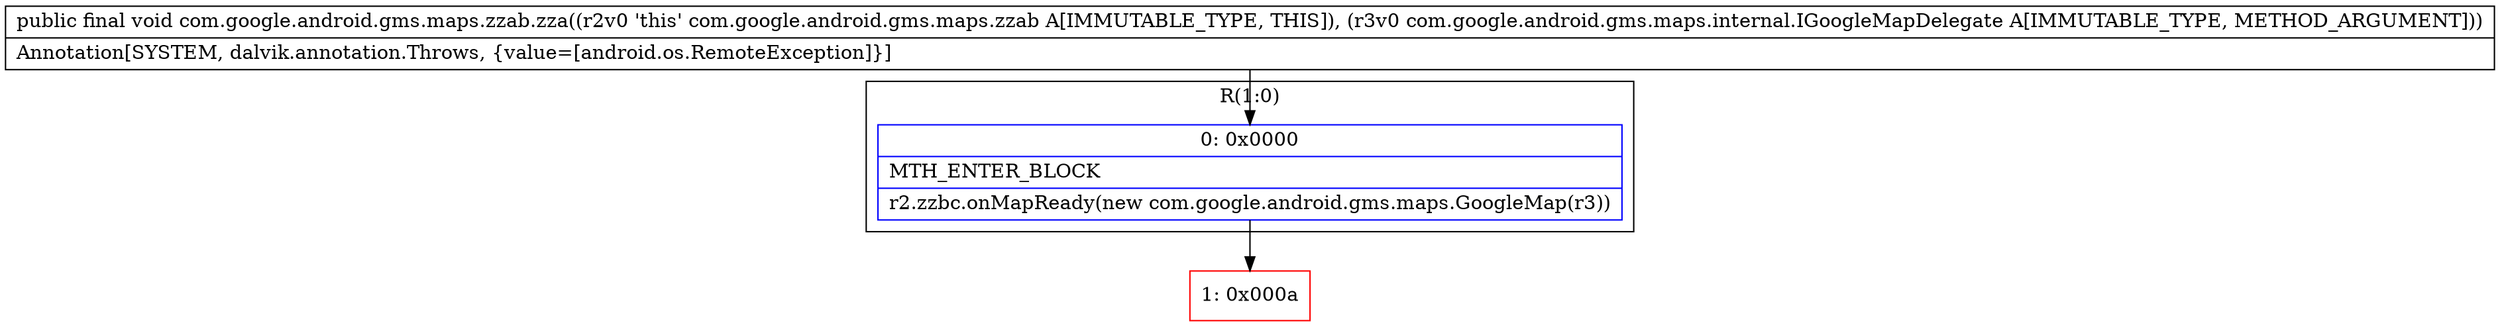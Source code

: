 digraph "CFG forcom.google.android.gms.maps.zzab.zza(Lcom\/google\/android\/gms\/maps\/internal\/IGoogleMapDelegate;)V" {
subgraph cluster_Region_154349415 {
label = "R(1:0)";
node [shape=record,color=blue];
Node_0 [shape=record,label="{0\:\ 0x0000|MTH_ENTER_BLOCK\l|r2.zzbc.onMapReady(new com.google.android.gms.maps.GoogleMap(r3))\l}"];
}
Node_1 [shape=record,color=red,label="{1\:\ 0x000a}"];
MethodNode[shape=record,label="{public final void com.google.android.gms.maps.zzab.zza((r2v0 'this' com.google.android.gms.maps.zzab A[IMMUTABLE_TYPE, THIS]), (r3v0 com.google.android.gms.maps.internal.IGoogleMapDelegate A[IMMUTABLE_TYPE, METHOD_ARGUMENT]))  | Annotation[SYSTEM, dalvik.annotation.Throws, \{value=[android.os.RemoteException]\}]\l}"];
MethodNode -> Node_0;
Node_0 -> Node_1;
}

